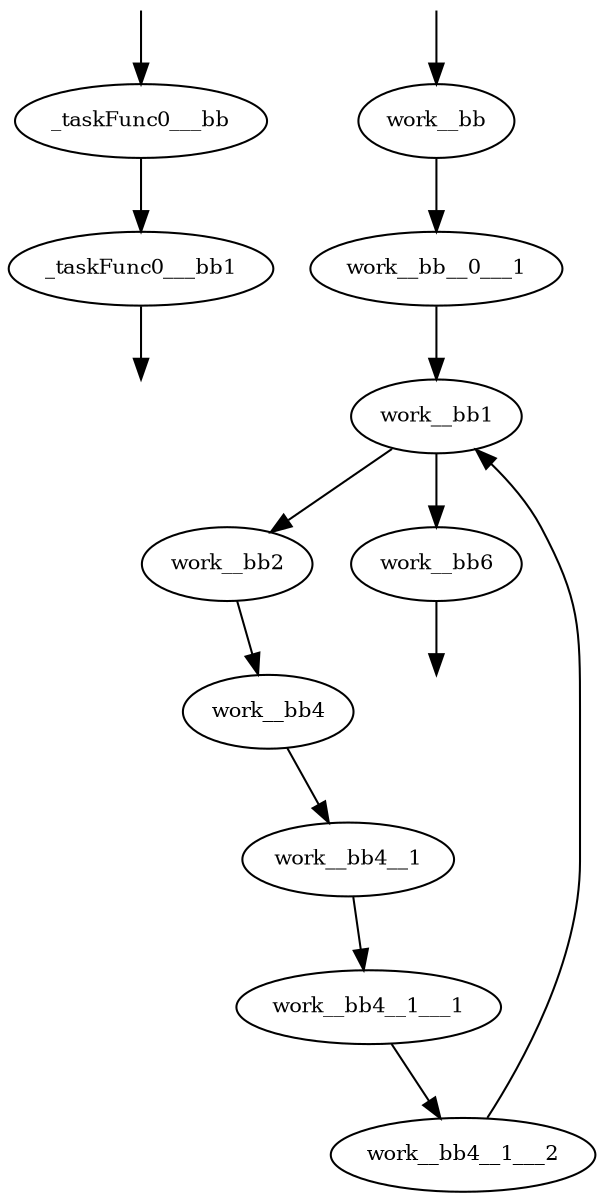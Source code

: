digraph CFG {
size="10,8"
rankdir="TB"
orientation="portrait"
fontsize=10;
   subgraph "_taskFunc0_" {
   "_taskFunc0_0"[label="_taskFunc0___bb",fontsize=10,width=0.01]
   "_taskFunc0_1"[label="_taskFunc0___bb1",fontsize=10,width=0.01]
   "_taskFunc0_0" -> "_taskFunc0_1"
   "_taskFunc0__entry" [label="",color="white",height="0.01",fontsize=10,width=0.01]
   "_taskFunc0__entry" -> "_taskFunc0_0"
   "_taskFunc0__exit" [label="",color="white",fontsize=10,width=0.01]
   "_taskFunc0_1" -> "_taskFunc0__exit"
}
   subgraph "work" {
   "work0"[label="work__bb",fontsize=10,width=0.01]
   "work1"[label="work__bb__0___1",fontsize=10,width=0.01]
   "work2"[label="work__bb1",fontsize=10,width=0.01]
   "work3"[label="work__bb2",fontsize=10,width=0.01]
   "work4"[label="work__bb4",fontsize=10,width=0.01]
   "work5"[label="work__bb4__1",fontsize=10,width=0.01]
   "work6"[label="work__bb4__1___1",fontsize=10,width=0.01]
   "work7"[label="work__bb4__1___2",fontsize=10,width=0.01]
   "work8"[label="work__bb6",fontsize=10,width=0.01]
   "work0" -> "work1"
   "work1" -> "work2"
   "work2" -> "work3"
   "work2" -> "work8"
   "work3" -> "work4"
   "work4" -> "work5"
   "work5" -> "work6"
   "work6" -> "work7"
   "work7" -> "work2"
   "work_entry" [label="",color="white",height="0.01",fontsize=10,width=0.01]
   "work_entry" -> "work0"
   "work_exit" [label="",color="white",fontsize=10,width=0.01]
   "work8" -> "work_exit"
}
}
